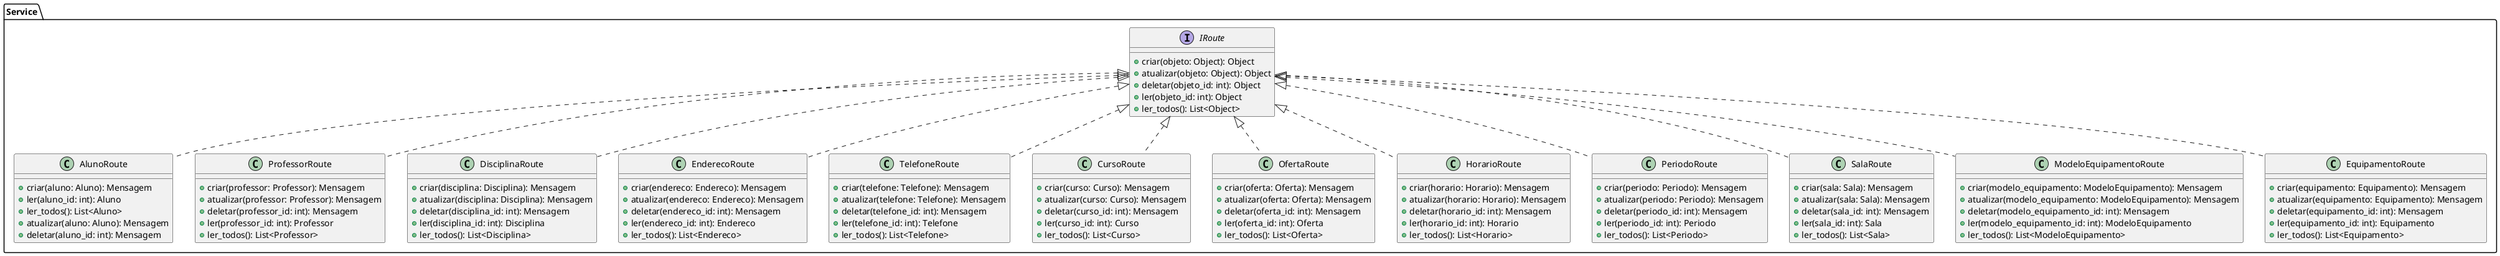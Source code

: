 @startuml trabalho_engenharia_routes

package "Service" {
    interface IRoute {
        + criar(objeto: Object): Object
        + atualizar(objeto: Object): Object
        + deletar(objeto_id: int): Object
        + ler(objeto_id: int): Object
        + ler_todos(): List<Object>
    }

    class AlunoRoute implements IRoute {
        + criar(aluno: Aluno): Mensagem
        + ler(aluno_id: int): Aluno
        + ler_todos(): List<Aluno>
        + atualizar(aluno: Aluno): Mensagem
        + deletar(aluno_id: int): Mensagem
    }

    class ProfessorRoute implements IRoute {
        + criar(professor: Professor): Mensagem
        + atualizar(professor: Professor): Mensagem
        + deletar(professor_id: int): Mensagem
        + ler(professor_id: int): Professor
        + ler_todos(): List<Professor>
    }

    class DisciplinaRoute implements IRoute {
        + criar(disciplina: Disciplina): Mensagem
        + atualizar(disciplina: Disciplina): Mensagem
        + deletar(disciplina_id: int): Mensagem
        + ler(disciplina_id: int): Disciplina
        + ler_todos(): List<Disciplina>
    }

    class EnderecoRoute implements IRoute {
        + criar(endereco: Endereco): Mensagem
        + atualizar(endereco: Endereco): Mensagem
        + deletar(endereco_id: int): Mensagem
        + ler(endereco_id: int): Endereco
        + ler_todos(): List<Endereco>
    }

    class TelefoneRoute implements IRoute {
        + criar(telefone: Telefone): Mensagem
        + atualizar(telefone: Telefone): Mensagem
        + deletar(telefone_id: int): Mensagem
        + ler(telefone_id: int): Telefone
        + ler_todos(): List<Telefone>
    }

    class CursoRoute implements IRoute {
        + criar(curso: Curso): Mensagem
        + atualizar(curso: Curso): Mensagem
        + deletar(curso_id: int): Mensagem
        + ler(curso_id: int): Curso
        + ler_todos(): List<Curso>
    }

    class OfertaRoute implements IRoute {
        + criar(oferta: Oferta): Mensagem
        + atualizar(oferta: Oferta): Mensagem
        + deletar(oferta_id: int): Mensagem
        + ler(oferta_id: int): Oferta
        + ler_todos(): List<Oferta>
    }

    class HorarioRoute implements IRoute {
        + criar(horario: Horario): Mensagem
        + atualizar(horario: Horario): Mensagem
        + deletar(horario_id: int): Mensagem
        + ler(horario_id: int): Horario
        + ler_todos(): List<Horario>
    }

    class PeriodoRoute implements IRoute {
        + criar(periodo: Periodo): Mensagem
        + atualizar(periodo: Periodo): Mensagem
        + deletar(periodo_id: int): Mensagem
        + ler(periodo_id: int): Periodo
        + ler_todos(): List<Periodo>
    }

    class SalaRoute implements IRoute {
        + criar(sala: Sala): Mensagem
        + atualizar(sala: Sala): Mensagem
        + deletar(sala_id: int): Mensagem
        + ler(sala_id: int): Sala
        + ler_todos(): List<Sala>
    }

    class ModeloEquipamentoRoute implements IRoute {
        + criar(modelo_equipamento: ModeloEquipamento): Mensagem
        + atualizar(modelo_equipamento: ModeloEquipamento): Mensagem
        + deletar(modelo_equipamento_id: int): Mensagem
        + ler(modelo_equipamento_id: int): ModeloEquipamento
        + ler_todos(): List<ModeloEquipamento>
    }

    class EquipamentoRoute implements IRoute {
        + criar(equipamento: Equipamento): Mensagem
        + atualizar(equipamento: Equipamento): Mensagem
        + deletar(equipamento_id: int): Mensagem
        + ler(equipamento_id: int): Equipamento
        + ler_todos(): List<Equipamento>
    }
}